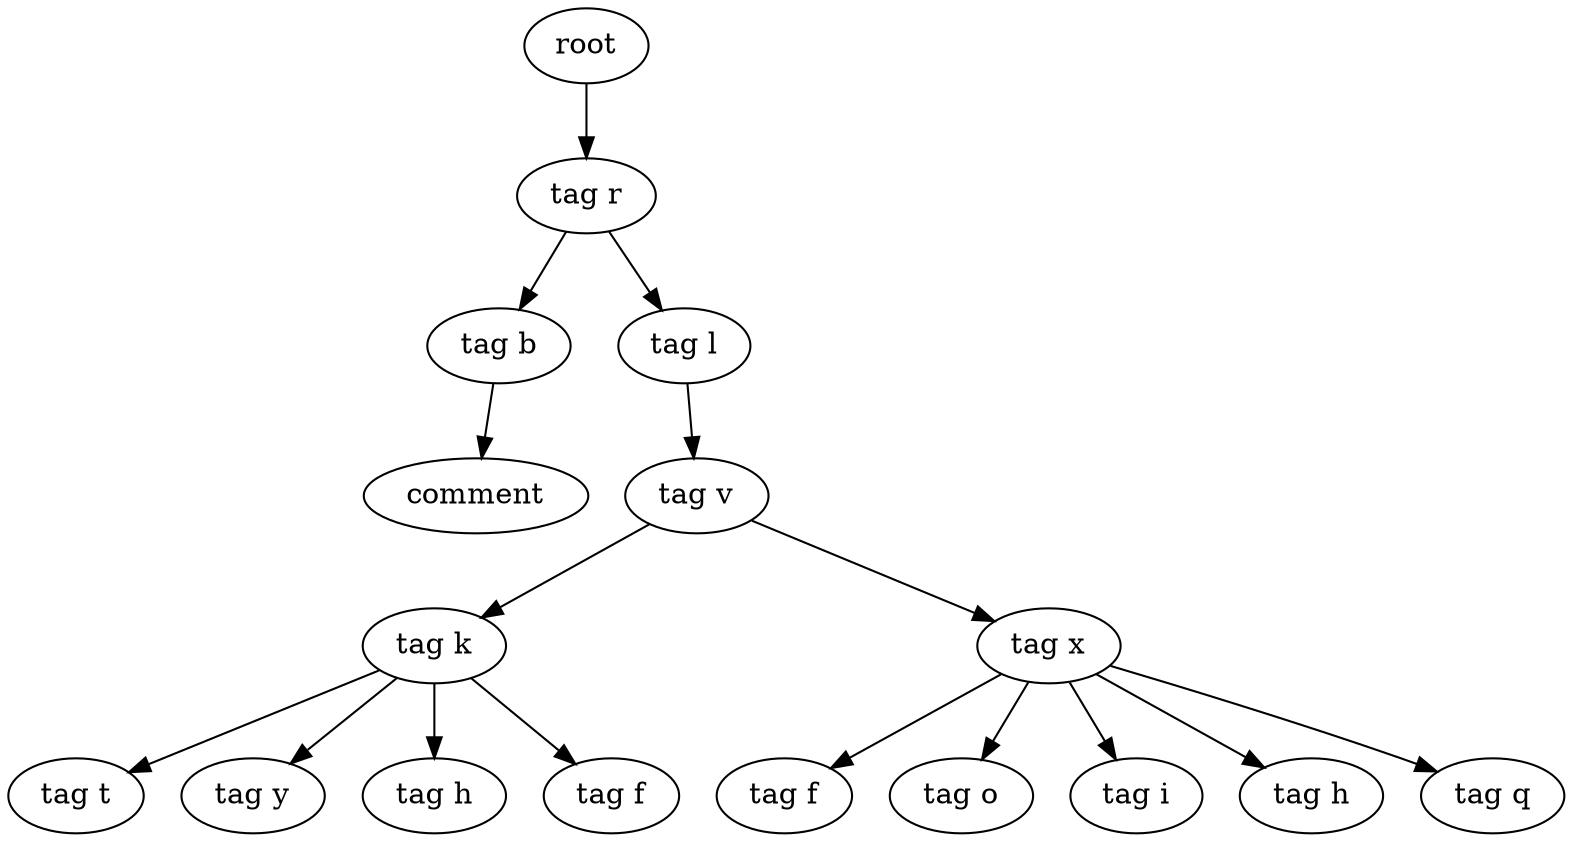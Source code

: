 digraph Tree{
0[label="root"];
0->00
00[label="tag r"];
00->000
000[label="tag b"];
000->0000
0000[label="comment"];
00->001
001[label="tag l"];
001->0010
0010[label="tag v"];
0010->00100
00100[label="tag k"];
00100->001000
001000[label="tag t"];
00100->001001
001001[label="tag y"];
00100->001002
001002[label="tag h"];
00100->001003
001003[label="tag f"];
0010->00101
00101[label="tag x"];
00101->001010
001010[label="tag f"];
00101->001011
001011[label="tag o"];
00101->001012
001012[label="tag i"];
00101->001013
001013[label="tag h"];
00101->001014
001014[label="tag q"];
}
